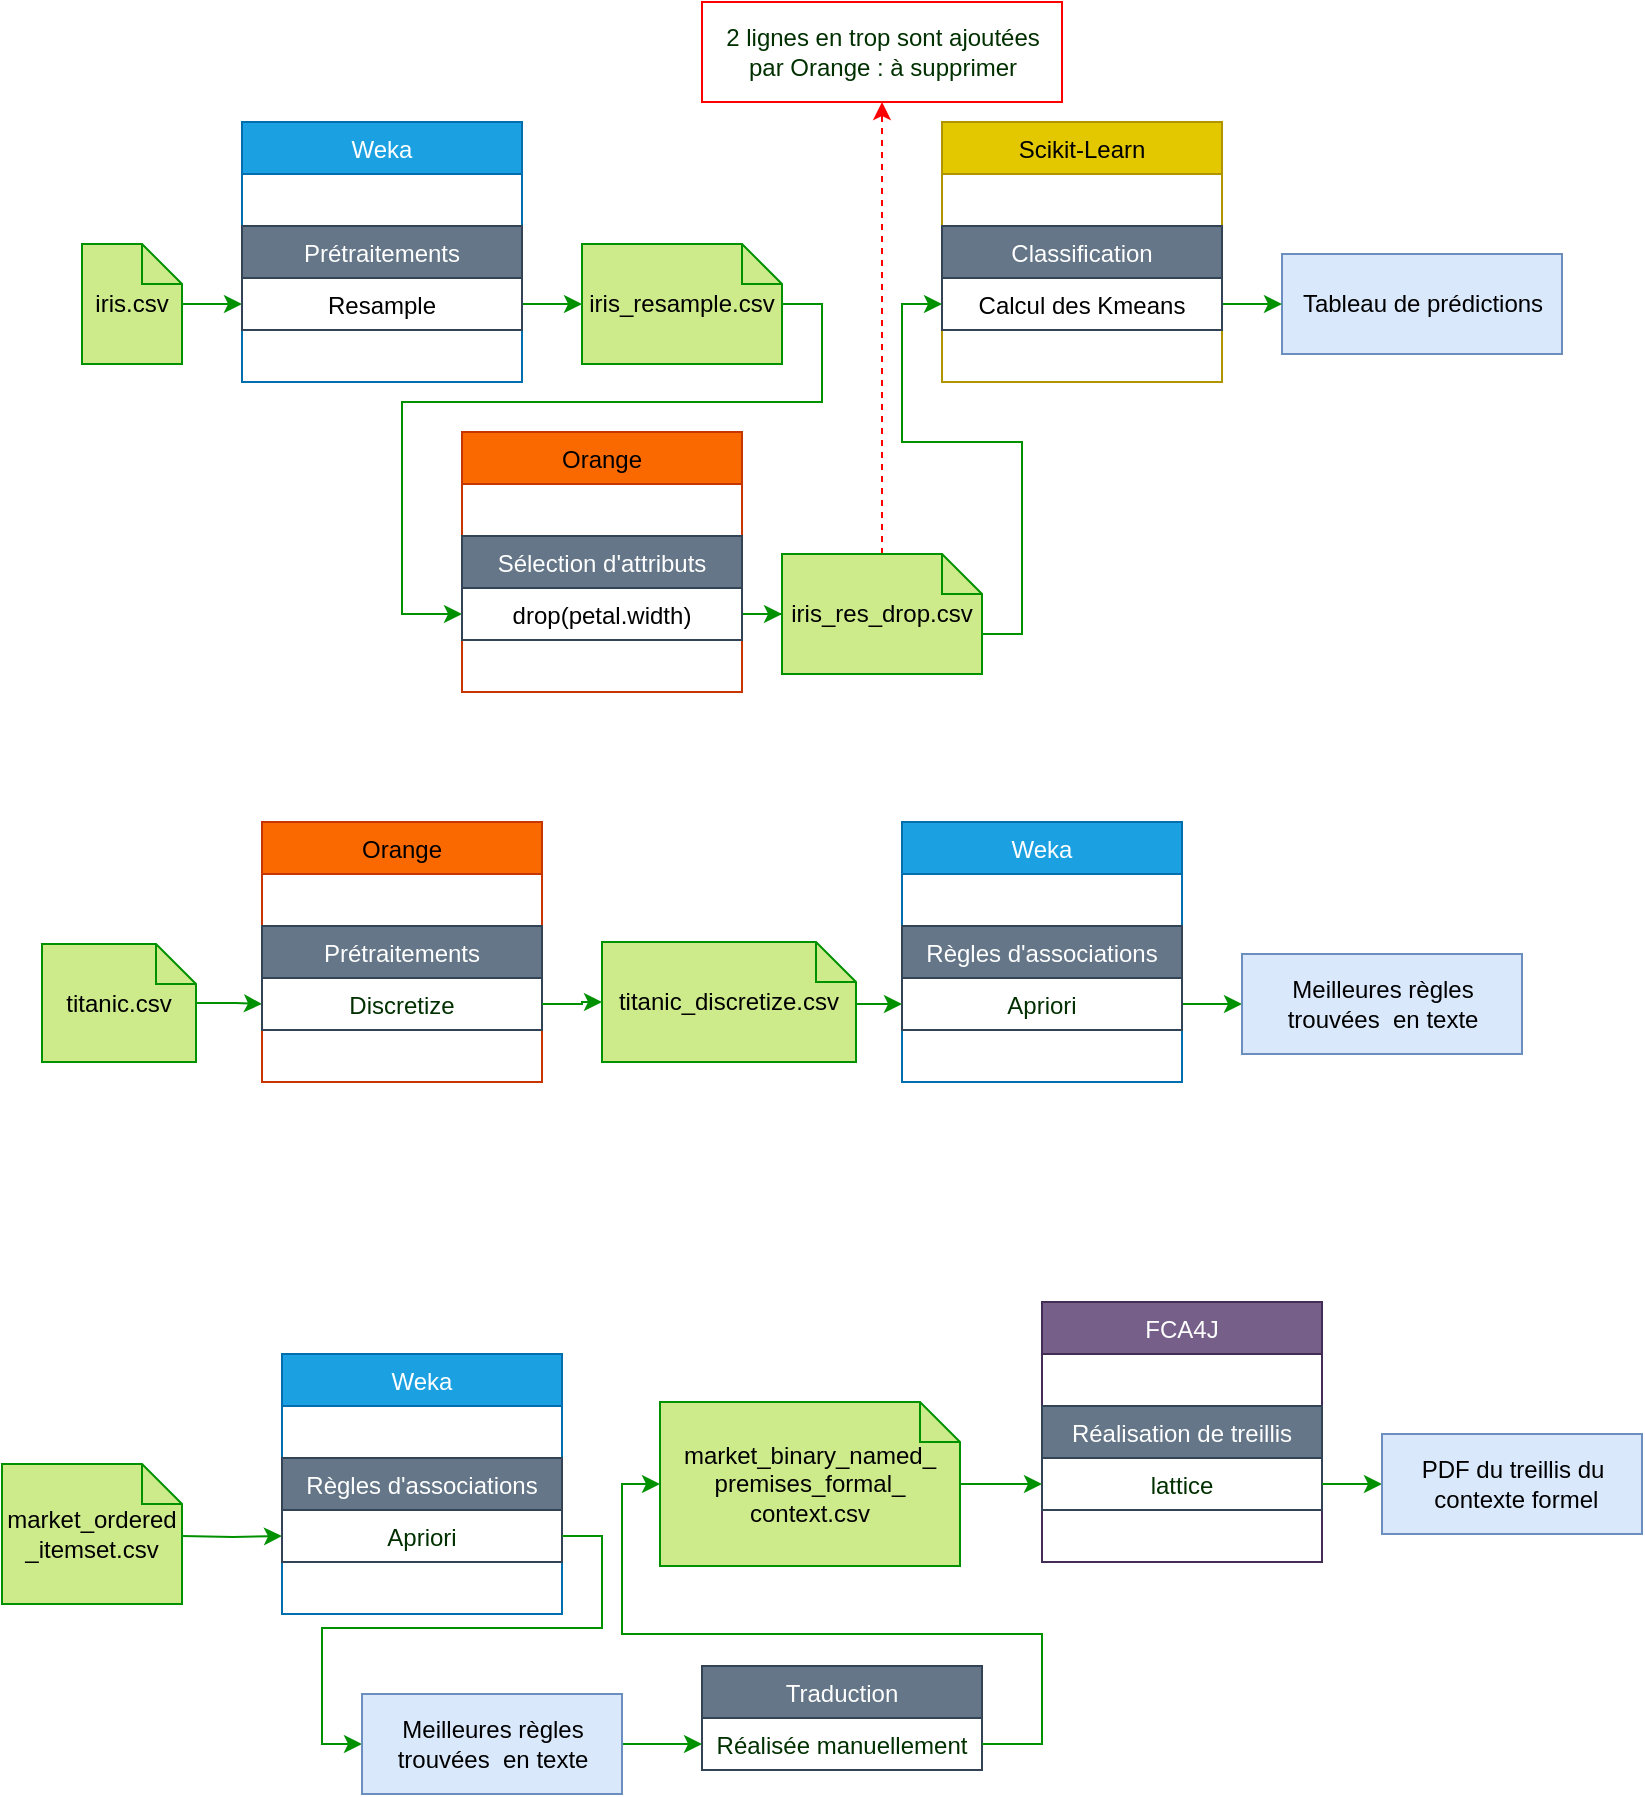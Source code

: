 <mxfile version="18.0.4" type="github" pages="2">
  <diagram id="TEH-tee45DtzhIemd7Sm" name="schéma chaines de traitements">
    <mxGraphModel dx="742" dy="443" grid="1" gridSize="10" guides="1" tooltips="1" connect="1" arrows="1" fold="1" page="1" pageScale="1" pageWidth="827" pageHeight="1169" math="0" shadow="0">
      <root>
        <mxCell id="0" />
        <mxCell id="1" parent="0" />
        <mxCell id="fqnQrnvz9RXQJ69IqJUL-40" style="edgeStyle=orthogonalEdgeStyle;rounded=0;orthogonalLoop=1;jettySize=auto;html=1;strokeColor=#009100;exitX=0;exitY=0;exitDx=50;exitDy=40;exitPerimeter=0;entryX=0;entryY=0.5;entryDx=0;entryDy=0;" parent="1" source="EBfaIOqDod-WrvutBr52-15" target="fqnQrnvz9RXQJ69IqJUL-18" edge="1">
          <mxGeometry relative="1" as="geometry">
            <mxPoint x="420" y="200" as="sourcePoint" />
            <mxPoint x="400" y="110" as="targetPoint" />
            <Array as="points">
              <mxPoint x="350" y="181" />
              <mxPoint x="420" y="181" />
              <mxPoint x="420" y="230" />
              <mxPoint x="210" y="230" />
              <mxPoint x="210" y="336" />
            </Array>
          </mxGeometry>
        </mxCell>
        <mxCell id="fqnQrnvz9RXQJ69IqJUL-41" style="edgeStyle=orthogonalEdgeStyle;rounded=0;orthogonalLoop=1;jettySize=auto;html=1;strokeColor=#009100;exitX=0;exitY=0;exitDx=100;exitDy=40;exitPerimeter=0;" parent="1" source="MLBpUoz8gYu61RC63qy8-2" target="fqnQrnvz9RXQJ69IqJUL-29" edge="1">
          <mxGeometry relative="1" as="geometry">
            <mxPoint x="690" y="181" as="sourcePoint" />
          </mxGeometry>
        </mxCell>
        <mxCell id="fqnQrnvz9RXQJ69IqJUL-42" value="Tableau de prédictions" style="html=1;strokeColor=#6c8ebf;fillColor=#dae8fc;" parent="1" vertex="1">
          <mxGeometry x="650" y="156" width="140" height="50" as="geometry" />
        </mxCell>
        <mxCell id="fqnQrnvz9RXQJ69IqJUL-43" style="edgeStyle=orthogonalEdgeStyle;rounded=0;orthogonalLoop=1;jettySize=auto;html=1;strokeColor=#009100;" parent="1" source="fqnQrnvz9RXQJ69IqJUL-29" target="fqnQrnvz9RXQJ69IqJUL-42" edge="1">
          <mxGeometry relative="1" as="geometry" />
        </mxCell>
        <mxCell id="fqnQrnvz9RXQJ69IqJUL-47" style="edgeStyle=orthogonalEdgeStyle;rounded=0;orthogonalLoop=1;jettySize=auto;html=1;fontColor=#003000;strokeColor=#009100;entryX=0;entryY=0.5;entryDx=0;entryDy=0;" parent="1" source="fqnQrnvz9RXQJ69IqJUL-34" target="MLBpUoz8gYu61RC63qy8-17" edge="1">
          <mxGeometry relative="1" as="geometry">
            <mxPoint x="670" y="530" as="targetPoint" />
          </mxGeometry>
        </mxCell>
        <mxCell id="fqnQrnvz9RXQJ69IqJUL-49" value="&lt;div&gt;2 lignes en trop sont ajoutées &lt;br&gt;&lt;/div&gt;&lt;div&gt;par Orange : à supprimer&lt;/div&gt;" style="html=1;fontColor=#003000;strokeColor=#FF0000;" parent="1" vertex="1">
          <mxGeometry x="360" y="30" width="180" height="50" as="geometry" />
        </mxCell>
        <mxCell id="fqnQrnvz9RXQJ69IqJUL-50" style="edgeStyle=orthogonalEdgeStyle;rounded=0;orthogonalLoop=1;jettySize=auto;html=1;entryX=0.5;entryY=1;entryDx=0;entryDy=0;fontColor=#003000;strokeColor=#FF0000;dashed=1;exitX=0.5;exitY=0;exitDx=0;exitDy=0;exitPerimeter=0;" parent="1" source="MLBpUoz8gYu61RC63qy8-2" target="fqnQrnvz9RXQJ69IqJUL-49" edge="1">
          <mxGeometry relative="1" as="geometry">
            <mxPoint x="750" y="249" as="sourcePoint" />
          </mxGeometry>
        </mxCell>
        <mxCell id="fqnQrnvz9RXQJ69IqJUL-52" style="edgeStyle=orthogonalEdgeStyle;rounded=0;orthogonalLoop=1;jettySize=auto;html=1;fontColor=#003000;strokeColor=#009100;entryX=0;entryY=0.5;entryDx=0;entryDy=0;entryPerimeter=0;" parent="1" source="fqnQrnvz9RXQJ69IqJUL-18" target="MLBpUoz8gYu61RC63qy8-2" edge="1">
          <mxGeometry relative="1" as="geometry">
            <mxPoint x="610" y="270" as="targetPoint" />
          </mxGeometry>
        </mxCell>
        <mxCell id="EBfaIOqDod-WrvutBr52-14" style="edgeStyle=orthogonalEdgeStyle;rounded=0;orthogonalLoop=1;jettySize=auto;html=1;entryX=0;entryY=0.5;entryDx=0;entryDy=0;strokeColor=#009100;" edge="1" parent="1" source="EBfaIOqDod-WrvutBr52-13" target="fqnQrnvz9RXQJ69IqJUL-6">
          <mxGeometry relative="1" as="geometry" />
        </mxCell>
        <mxCell id="EBfaIOqDod-WrvutBr52-13" value="&lt;div&gt;iris.csv&lt;/div&gt;" style="shape=note;size=20;whiteSpace=wrap;html=1;fillColor=#CDEB8B;strokeColor=#009100;" vertex="1" parent="1">
          <mxGeometry x="50" y="151" width="50" height="60" as="geometry" />
        </mxCell>
        <mxCell id="EBfaIOqDod-WrvutBr52-15" value="&lt;div&gt;iris_resample.csv&lt;/div&gt;" style="shape=note;size=20;whiteSpace=wrap;html=1;fillColor=#CDEB8B;strokeColor=#009100;" vertex="1" parent="1">
          <mxGeometry x="300" y="151" width="100" height="60" as="geometry" />
        </mxCell>
        <mxCell id="EBfaIOqDod-WrvutBr52-16" style="edgeStyle=orthogonalEdgeStyle;rounded=0;orthogonalLoop=1;jettySize=auto;html=1;entryX=0;entryY=0.5;entryDx=0;entryDy=0;entryPerimeter=0;strokeColor=#009100;" edge="1" parent="1" source="fqnQrnvz9RXQJ69IqJUL-6" target="EBfaIOqDod-WrvutBr52-15">
          <mxGeometry relative="1" as="geometry" />
        </mxCell>
        <mxCell id="MLBpUoz8gYu61RC63qy8-2" value="&lt;div&gt;iris_res_drop.csv&lt;/div&gt;" style="shape=note;size=20;whiteSpace=wrap;html=1;fillColor=#CDEB8B;strokeColor=#009100;" vertex="1" parent="1">
          <mxGeometry x="400" y="306" width="100" height="60" as="geometry" />
        </mxCell>
        <mxCell id="fqnQrnvz9RXQJ69IqJUL-5" value="Weka" style="swimlane;fontStyle=0;childLayout=stackLayout;horizontal=1;startSize=26;fillColor=#1ba1e2;horizontalStack=0;resizeParent=1;resizeParentMax=0;resizeLast=0;collapsible=1;marginBottom=0;strokeColor=#006EAF;fontColor=#ffffff;" parent="1" vertex="1">
          <mxGeometry x="130" y="90" width="140" height="130" as="geometry" />
        </mxCell>
        <mxCell id="fqnQrnvz9RXQJ69IqJUL-7" value=" " style="text;strokeColor=none;fillColor=none;align=left;verticalAlign=top;spacingLeft=4;spacingRight=4;overflow=hidden;rotatable=0;points=[[0,0.5],[1,0.5]];portConstraint=eastwest;" parent="fqnQrnvz9RXQJ69IqJUL-5" vertex="1">
          <mxGeometry y="26" width="140" height="26" as="geometry" />
        </mxCell>
        <mxCell id="fqnQrnvz9RXQJ69IqJUL-3" value="Prétraitements" style="swimlane;fontStyle=0;childLayout=stackLayout;horizontal=1;startSize=26;fillColor=#647687;horizontalStack=0;resizeParent=1;resizeParentMax=0;resizeLast=0;collapsible=1;marginBottom=0;strokeColor=#314354;fontColor=#ffffff;" parent="fqnQrnvz9RXQJ69IqJUL-5" vertex="1">
          <mxGeometry y="52" width="140" height="52" as="geometry" />
        </mxCell>
        <mxCell id="fqnQrnvz9RXQJ69IqJUL-6" value="Resample" style="text;strokeColor=none;fillColor=none;align=center;verticalAlign=top;spacingLeft=4;spacingRight=4;overflow=hidden;rotatable=0;points=[[0,0.5],[1,0.5]];portConstraint=eastwest;" parent="fqnQrnvz9RXQJ69IqJUL-3" vertex="1">
          <mxGeometry y="26" width="140" height="26" as="geometry" />
        </mxCell>
        <mxCell id="fqnQrnvz9RXQJ69IqJUL-4" value=" " style="text;strokeColor=none;fillColor=none;align=left;verticalAlign=top;spacingLeft=4;spacingRight=4;overflow=hidden;rotatable=0;points=[[0,0.5],[1,0.5]];portConstraint=eastwest;" parent="fqnQrnvz9RXQJ69IqJUL-5" vertex="1">
          <mxGeometry y="104" width="140" height="26" as="geometry" />
        </mxCell>
        <mxCell id="fqnQrnvz9RXQJ69IqJUL-17" value="Orange" style="swimlane;fontStyle=0;childLayout=stackLayout;horizontal=1;startSize=26;fillColor=#fa6800;horizontalStack=0;resizeParent=1;resizeParentMax=0;resizeLast=0;collapsible=1;marginBottom=0;strokeColor=#C73500;fontColor=#000000;" parent="1" vertex="1">
          <mxGeometry x="240" y="245" width="140" height="130" as="geometry" />
        </mxCell>
        <mxCell id="fqnQrnvz9RXQJ69IqJUL-21" value=" &#xa;" style="text;strokeColor=none;fillColor=none;align=left;verticalAlign=top;spacingLeft=4;spacingRight=4;overflow=hidden;rotatable=0;points=[[0,0.5],[1,0.5]];portConstraint=eastwest;" parent="fqnQrnvz9RXQJ69IqJUL-17" vertex="1">
          <mxGeometry y="26" width="140" height="26" as="geometry" />
        </mxCell>
        <mxCell id="fqnQrnvz9RXQJ69IqJUL-13" value="Sélection d&#39;attributs" style="swimlane;fontStyle=0;childLayout=stackLayout;horizontal=1;startSize=26;fillColor=#647687;horizontalStack=0;resizeParent=1;resizeParentMax=0;resizeLast=0;collapsible=1;marginBottom=0;strokeColor=#314354;fontColor=#ffffff;" parent="fqnQrnvz9RXQJ69IqJUL-17" vertex="1">
          <mxGeometry y="52" width="140" height="52" as="geometry" />
        </mxCell>
        <mxCell id="fqnQrnvz9RXQJ69IqJUL-18" value="drop(petal.width)" style="text;strokeColor=none;fillColor=none;align=center;verticalAlign=top;spacingLeft=4;spacingRight=4;overflow=hidden;rotatable=0;points=[[0,0.5],[1,0.5]];portConstraint=eastwest;" parent="fqnQrnvz9RXQJ69IqJUL-13" vertex="1">
          <mxGeometry y="26" width="140" height="26" as="geometry" />
        </mxCell>
        <mxCell id="fqnQrnvz9RXQJ69IqJUL-14" value=" " style="text;strokeColor=none;fillColor=none;align=left;verticalAlign=top;spacingLeft=4;spacingRight=4;overflow=hidden;rotatable=0;points=[[0,0.5],[1,0.5]];portConstraint=eastwest;" parent="fqnQrnvz9RXQJ69IqJUL-17" vertex="1">
          <mxGeometry y="104" width="140" height="26" as="geometry" />
        </mxCell>
        <mxCell id="MLBpUoz8gYu61RC63qy8-8" style="edgeStyle=orthogonalEdgeStyle;rounded=0;orthogonalLoop=1;jettySize=auto;html=1;entryX=0;entryY=0.5;entryDx=0;entryDy=0;strokeColor=#009100;" edge="1" parent="1" source="MLBpUoz8gYu61RC63qy8-6" target="MLBpUoz8gYu61RC63qy8-13">
          <mxGeometry relative="1" as="geometry">
            <mxPoint x="143" y="531" as="targetPoint" />
          </mxGeometry>
        </mxCell>
        <mxCell id="MLBpUoz8gYu61RC63qy8-6" value="&lt;div&gt;titanic.csv&lt;/div&gt;" style="shape=note;size=20;whiteSpace=wrap;html=1;fillColor=#CDEB8B;strokeColor=#009100;" vertex="1" parent="1">
          <mxGeometry x="30" y="501" width="77" height="59" as="geometry" />
        </mxCell>
        <mxCell id="fqnQrnvz9RXQJ69IqJUL-33" value="Weka" style="swimlane;fontStyle=0;childLayout=stackLayout;horizontal=1;startSize=26;fillColor=#1ba1e2;horizontalStack=0;resizeParent=1;resizeParentMax=0;resizeLast=0;collapsible=1;marginBottom=0;strokeColor=#006EAF;fontColor=#ffffff;" parent="1" vertex="1">
          <mxGeometry x="460" y="440" width="140" height="130" as="geometry" />
        </mxCell>
        <mxCell id="fqnQrnvz9RXQJ69IqJUL-37" value=" &#xa;" style="text;strokeColor=none;fillColor=none;align=left;verticalAlign=top;spacingLeft=4;spacingRight=4;overflow=hidden;rotatable=0;points=[[0,0.5],[1,0.5]];portConstraint=eastwest;" parent="fqnQrnvz9RXQJ69IqJUL-33" vertex="1">
          <mxGeometry y="26" width="140" height="26" as="geometry" />
        </mxCell>
        <mxCell id="fqnQrnvz9RXQJ69IqJUL-31" value="Règles d&#39;associations" style="swimlane;fontStyle=0;childLayout=stackLayout;horizontal=1;startSize=26;fillColor=#647687;horizontalStack=0;resizeParent=1;resizeParentMax=0;resizeLast=0;collapsible=1;marginBottom=0;strokeColor=#314354;fontColor=#ffffff;" parent="fqnQrnvz9RXQJ69IqJUL-33" vertex="1">
          <mxGeometry y="52" width="140" height="52" as="geometry" />
        </mxCell>
        <mxCell id="fqnQrnvz9RXQJ69IqJUL-34" value="Apriori" style="text;align=center;fontStyle=0;verticalAlign=middle;spacingLeft=3;spacingRight=3;strokeColor=none;rotatable=0;points=[[0,0.5],[1,0.5]];portConstraint=eastwest;fontColor=#003000;" parent="fqnQrnvz9RXQJ69IqJUL-31" vertex="1">
          <mxGeometry y="26" width="140" height="26" as="geometry" />
        </mxCell>
        <mxCell id="fqnQrnvz9RXQJ69IqJUL-32" value=" " style="text;strokeColor=none;fillColor=none;align=left;verticalAlign=top;spacingLeft=4;spacingRight=4;overflow=hidden;rotatable=0;points=[[0,0.5],[1,0.5]];portConstraint=eastwest;" parent="fqnQrnvz9RXQJ69IqJUL-33" vertex="1">
          <mxGeometry y="104" width="140" height="26" as="geometry" />
        </mxCell>
        <mxCell id="MLBpUoz8gYu61RC63qy8-9" style="edgeStyle=orthogonalEdgeStyle;rounded=0;orthogonalLoop=1;jettySize=auto;html=1;entryX=0;entryY=0.5;entryDx=0;entryDy=0;strokeColor=#009100;exitX=0;exitY=0;exitDx=77;exitDy=39.5;exitPerimeter=0;" edge="1" parent="1" source="MLBpUoz8gYu61RC63qy8-15" target="fqnQrnvz9RXQJ69IqJUL-34">
          <mxGeometry relative="1" as="geometry">
            <mxPoint x="280" y="531" as="sourcePoint" />
            <Array as="points">
              <mxPoint x="387" y="531" />
            </Array>
          </mxGeometry>
        </mxCell>
        <mxCell id="MLBpUoz8gYu61RC63qy8-10" value="Orange" style="swimlane;fontStyle=0;childLayout=stackLayout;horizontal=1;startSize=26;fillColor=#fa6800;horizontalStack=0;resizeParent=1;resizeParentMax=0;resizeLast=0;collapsible=1;marginBottom=0;strokeColor=#C73500;fontColor=#000000;" vertex="1" parent="1">
          <mxGeometry x="140" y="440" width="140" height="130" as="geometry" />
        </mxCell>
        <mxCell id="MLBpUoz8gYu61RC63qy8-11" value=" &#xa;" style="text;strokeColor=none;fillColor=none;align=left;verticalAlign=top;spacingLeft=4;spacingRight=4;overflow=hidden;rotatable=0;points=[[0,0.5],[1,0.5]];portConstraint=eastwest;" vertex="1" parent="MLBpUoz8gYu61RC63qy8-10">
          <mxGeometry y="26" width="140" height="26" as="geometry" />
        </mxCell>
        <mxCell id="MLBpUoz8gYu61RC63qy8-12" value="Prétraitements" style="swimlane;fontStyle=0;childLayout=stackLayout;horizontal=1;startSize=26;fillColor=#647687;horizontalStack=0;resizeParent=1;resizeParentMax=0;resizeLast=0;collapsible=1;marginBottom=0;strokeColor=#314354;fontColor=#ffffff;" vertex="1" parent="MLBpUoz8gYu61RC63qy8-10">
          <mxGeometry y="52" width="140" height="52" as="geometry" />
        </mxCell>
        <mxCell id="MLBpUoz8gYu61RC63qy8-13" value="Discretize" style="text;align=center;fontStyle=0;verticalAlign=middle;spacingLeft=3;spacingRight=3;strokeColor=none;rotatable=0;points=[[0,0.5],[1,0.5]];portConstraint=eastwest;fontColor=#003000;" vertex="1" parent="MLBpUoz8gYu61RC63qy8-12">
          <mxGeometry y="26" width="140" height="26" as="geometry" />
        </mxCell>
        <mxCell id="MLBpUoz8gYu61RC63qy8-14" value=" " style="text;strokeColor=none;fillColor=none;align=left;verticalAlign=top;spacingLeft=4;spacingRight=4;overflow=hidden;rotatable=0;points=[[0,0.5],[1,0.5]];portConstraint=eastwest;" vertex="1" parent="MLBpUoz8gYu61RC63qy8-10">
          <mxGeometry y="104" width="140" height="26" as="geometry" />
        </mxCell>
        <mxCell id="MLBpUoz8gYu61RC63qy8-15" value="&lt;div&gt;titanic_discretize.csv&lt;/div&gt;" style="shape=note;size=20;whiteSpace=wrap;html=1;fillColor=#CDEB8B;strokeColor=#009100;" vertex="1" parent="1">
          <mxGeometry x="310" y="500" width="127" height="60" as="geometry" />
        </mxCell>
        <mxCell id="MLBpUoz8gYu61RC63qy8-16" style="edgeStyle=orthogonalEdgeStyle;rounded=0;orthogonalLoop=1;jettySize=auto;html=1;entryX=0;entryY=0.5;entryDx=0;entryDy=0;entryPerimeter=0;strokeColor=#009100;" edge="1" parent="1" source="MLBpUoz8gYu61RC63qy8-13" target="MLBpUoz8gYu61RC63qy8-15">
          <mxGeometry relative="1" as="geometry" />
        </mxCell>
        <mxCell id="MLBpUoz8gYu61RC63qy8-17" value="&lt;div&gt;Meilleures règles &lt;br&gt;&lt;/div&gt;&lt;div&gt;trouvées&amp;nbsp; en texte&lt;/div&gt;" style="html=1;strokeColor=#6c8ebf;fillColor=#dae8fc;" vertex="1" parent="1">
          <mxGeometry x="630" y="506" width="140" height="50" as="geometry" />
        </mxCell>
        <mxCell id="fqnQrnvz9RXQJ69IqJUL-28" value="Scikit-Learn" style="swimlane;fontStyle=0;childLayout=stackLayout;horizontal=1;startSize=26;fillColor=#e3c800;horizontalStack=0;resizeParent=1;resizeParentMax=0;resizeLast=0;collapsible=1;marginBottom=0;strokeColor=#B09500;fontColor=#000000;" parent="1" vertex="1">
          <mxGeometry x="480" y="90" width="140" height="130" as="geometry" />
        </mxCell>
        <mxCell id="fqnQrnvz9RXQJ69IqJUL-30" value=" &#xa;" style="text;strokeColor=none;fillColor=none;align=left;verticalAlign=top;spacingLeft=4;spacingRight=4;overflow=hidden;rotatable=0;points=[[0,0.5],[1,0.5]];portConstraint=eastwest;" parent="fqnQrnvz9RXQJ69IqJUL-28" vertex="1">
          <mxGeometry y="26" width="140" height="26" as="geometry" />
        </mxCell>
        <mxCell id="fqnQrnvz9RXQJ69IqJUL-22" value="Classification" style="swimlane;fontStyle=0;childLayout=stackLayout;horizontal=1;startSize=26;fillColor=#647687;horizontalStack=0;resizeParent=1;resizeParentMax=0;resizeLast=0;collapsible=1;marginBottom=0;strokeColor=#314354;fontColor=#ffffff;" parent="fqnQrnvz9RXQJ69IqJUL-28" vertex="1">
          <mxGeometry y="52" width="140" height="52" as="geometry" />
        </mxCell>
        <mxCell id="fqnQrnvz9RXQJ69IqJUL-29" value="Calcul des Kmeans" style="text;strokeColor=none;fillColor=none;align=center;verticalAlign=top;spacingLeft=4;spacingRight=4;overflow=hidden;rotatable=0;points=[[0,0.5],[1,0.5]];portConstraint=eastwest;" parent="fqnQrnvz9RXQJ69IqJUL-22" vertex="1">
          <mxGeometry y="26" width="140" height="26" as="geometry" />
        </mxCell>
        <mxCell id="fqnQrnvz9RXQJ69IqJUL-23" value=" " style="text;strokeColor=none;fillColor=none;align=left;verticalAlign=top;spacingLeft=4;spacingRight=4;overflow=hidden;rotatable=0;points=[[0,0.5],[1,0.5]];portConstraint=eastwest;" parent="fqnQrnvz9RXQJ69IqJUL-28" vertex="1">
          <mxGeometry y="104" width="140" height="26" as="geometry" />
        </mxCell>
        <mxCell id="MLBpUoz8gYu61RC63qy8-24" style="edgeStyle=orthogonalEdgeStyle;rounded=0;orthogonalLoop=1;jettySize=auto;html=1;entryX=0;entryY=0.5;entryDx=0;entryDy=0;strokeColor=#009100;" edge="1" parent="1" target="MLBpUoz8gYu61RC63qy8-22">
          <mxGeometry relative="1" as="geometry">
            <mxPoint x="100.0" y="797" as="sourcePoint" />
          </mxGeometry>
        </mxCell>
        <mxCell id="MLBpUoz8gYu61RC63qy8-18" value="&lt;div&gt;market_ordered&lt;/div&gt;&lt;div&gt;_itemset.csv&lt;/div&gt;" style="shape=note;size=20;whiteSpace=wrap;html=1;fillColor=#CDEB8B;strokeColor=#009100;" vertex="1" parent="1">
          <mxGeometry x="10" y="761" width="90" height="70" as="geometry" />
        </mxCell>
        <mxCell id="MLBpUoz8gYu61RC63qy8-19" value="Weka" style="swimlane;fontStyle=0;childLayout=stackLayout;horizontal=1;startSize=26;fillColor=#1ba1e2;horizontalStack=0;resizeParent=1;resizeParentMax=0;resizeLast=0;collapsible=1;marginBottom=0;strokeColor=#006EAF;fontColor=#ffffff;" vertex="1" parent="1">
          <mxGeometry x="150" y="706" width="140" height="130" as="geometry" />
        </mxCell>
        <mxCell id="MLBpUoz8gYu61RC63qy8-20" value=" &#xa;" style="text;strokeColor=none;fillColor=none;align=left;verticalAlign=top;spacingLeft=4;spacingRight=4;overflow=hidden;rotatable=0;points=[[0,0.5],[1,0.5]];portConstraint=eastwest;" vertex="1" parent="MLBpUoz8gYu61RC63qy8-19">
          <mxGeometry y="26" width="140" height="26" as="geometry" />
        </mxCell>
        <mxCell id="MLBpUoz8gYu61RC63qy8-21" value="Règles d&#39;associations" style="swimlane;fontStyle=0;childLayout=stackLayout;horizontal=1;startSize=26;fillColor=#647687;horizontalStack=0;resizeParent=1;resizeParentMax=0;resizeLast=0;collapsible=1;marginBottom=0;strokeColor=#314354;fontColor=#ffffff;" vertex="1" parent="MLBpUoz8gYu61RC63qy8-19">
          <mxGeometry y="52" width="140" height="52" as="geometry" />
        </mxCell>
        <mxCell id="MLBpUoz8gYu61RC63qy8-22" value="Apriori" style="text;align=center;fontStyle=0;verticalAlign=middle;spacingLeft=3;spacingRight=3;strokeColor=none;rotatable=0;points=[[0,0.5],[1,0.5]];portConstraint=eastwest;fontColor=#003000;" vertex="1" parent="MLBpUoz8gYu61RC63qy8-21">
          <mxGeometry y="26" width="140" height="26" as="geometry" />
        </mxCell>
        <mxCell id="MLBpUoz8gYu61RC63qy8-23" value=" " style="text;strokeColor=none;fillColor=none;align=left;verticalAlign=top;spacingLeft=4;spacingRight=4;overflow=hidden;rotatable=0;points=[[0,0.5],[1,0.5]];portConstraint=eastwest;" vertex="1" parent="MLBpUoz8gYu61RC63qy8-19">
          <mxGeometry y="104" width="140" height="26" as="geometry" />
        </mxCell>
        <mxCell id="MLBpUoz8gYu61RC63qy8-25" style="edgeStyle=orthogonalEdgeStyle;rounded=0;orthogonalLoop=1;jettySize=auto;html=1;strokeColor=#009100;entryX=0;entryY=0.5;entryDx=0;entryDy=0;" edge="1" parent="1" source="MLBpUoz8gYu61RC63qy8-22" target="9nN5M9agG7cHYHVVfrXp-1">
          <mxGeometry relative="1" as="geometry">
            <mxPoint x="370" y="791" as="targetPoint" />
          </mxGeometry>
        </mxCell>
        <mxCell id="9nN5M9agG7cHYHVVfrXp-3" style="edgeStyle=orthogonalEdgeStyle;rounded=0;orthogonalLoop=1;jettySize=auto;html=1;strokeColor=#009100;entryX=0;entryY=0.5;entryDx=0;entryDy=0;" edge="1" parent="1" source="9nN5M9agG7cHYHVVfrXp-1" target="9nN5M9agG7cHYHVVfrXp-9">
          <mxGeometry relative="1" as="geometry">
            <mxPoint x="500" y="797" as="targetPoint" />
          </mxGeometry>
        </mxCell>
        <mxCell id="9nN5M9agG7cHYHVVfrXp-1" value="&lt;div&gt;Meilleures règles &lt;br&gt;&lt;/div&gt;&lt;div&gt;trouvées&amp;nbsp; en texte&lt;/div&gt;" style="html=1;strokeColor=#6c8ebf;fillColor=#dae8fc;" vertex="1" parent="1">
          <mxGeometry x="190" y="876" width="130" height="50" as="geometry" />
        </mxCell>
        <mxCell id="9nN5M9agG7cHYHVVfrXp-8" value="Traduction" style="swimlane;fontStyle=0;childLayout=stackLayout;horizontal=1;startSize=26;fillColor=#647687;horizontalStack=0;resizeParent=1;resizeParentMax=0;resizeLast=0;collapsible=1;marginBottom=0;strokeColor=#314354;fontColor=#ffffff;" vertex="1" parent="1">
          <mxGeometry x="360" y="862" width="140" height="52" as="geometry" />
        </mxCell>
        <mxCell id="9nN5M9agG7cHYHVVfrXp-9" value="Réalisée manuellement" style="text;align=center;fontStyle=0;verticalAlign=middle;spacingLeft=3;spacingRight=3;strokeColor=none;rotatable=0;points=[[0,0.5],[1,0.5]];portConstraint=eastwest;fontColor=#003000;" vertex="1" parent="9nN5M9agG7cHYHVVfrXp-8">
          <mxGeometry y="26" width="140" height="26" as="geometry" />
        </mxCell>
        <mxCell id="9nN5M9agG7cHYHVVfrXp-11" value="FCA4J" style="swimlane;fontStyle=0;childLayout=stackLayout;horizontal=1;startSize=26;fillColor=#76608a;horizontalStack=0;resizeParent=1;resizeParentMax=0;resizeLast=0;collapsible=1;marginBottom=0;strokeColor=#432D57;fontColor=#ffffff;" vertex="1" parent="1">
          <mxGeometry x="530" y="680" width="140" height="130" as="geometry" />
        </mxCell>
        <mxCell id="9nN5M9agG7cHYHVVfrXp-12" value=" &#xa;" style="text;strokeColor=none;fillColor=none;align=left;verticalAlign=top;spacingLeft=4;spacingRight=4;overflow=hidden;rotatable=0;points=[[0,0.5],[1,0.5]];portConstraint=eastwest;" vertex="1" parent="9nN5M9agG7cHYHVVfrXp-11">
          <mxGeometry y="26" width="140" height="26" as="geometry" />
        </mxCell>
        <mxCell id="9nN5M9agG7cHYHVVfrXp-13" value="Réalisation de treillis" style="swimlane;fontStyle=0;childLayout=stackLayout;horizontal=1;startSize=26;fillColor=#647687;horizontalStack=0;resizeParent=1;resizeParentMax=0;resizeLast=0;collapsible=1;marginBottom=0;strokeColor=#314354;fontColor=#ffffff;" vertex="1" parent="9nN5M9agG7cHYHVVfrXp-11">
          <mxGeometry y="52" width="140" height="52" as="geometry" />
        </mxCell>
        <mxCell id="9nN5M9agG7cHYHVVfrXp-14" value="lattice" style="text;align=center;fontStyle=0;verticalAlign=middle;spacingLeft=3;spacingRight=3;strokeColor=none;rotatable=0;points=[[0,0.5],[1,0.5]];portConstraint=eastwest;fontColor=#003000;" vertex="1" parent="9nN5M9agG7cHYHVVfrXp-13">
          <mxGeometry y="26" width="140" height="26" as="geometry" />
        </mxCell>
        <mxCell id="9nN5M9agG7cHYHVVfrXp-15" value=" " style="text;strokeColor=none;fillColor=none;align=left;verticalAlign=top;spacingLeft=4;spacingRight=4;overflow=hidden;rotatable=0;points=[[0,0.5],[1,0.5]];portConstraint=eastwest;" vertex="1" parent="9nN5M9agG7cHYHVVfrXp-11">
          <mxGeometry y="104" width="140" height="26" as="geometry" />
        </mxCell>
        <mxCell id="9nN5M9agG7cHYHVVfrXp-18" style="edgeStyle=orthogonalEdgeStyle;rounded=0;orthogonalLoop=1;jettySize=auto;html=1;entryX=0;entryY=0.5;entryDx=0;entryDy=0;strokeColor=#009100;" edge="1" parent="1" source="9nN5M9agG7cHYHVVfrXp-16" target="9nN5M9agG7cHYHVVfrXp-14">
          <mxGeometry relative="1" as="geometry" />
        </mxCell>
        <mxCell id="9nN5M9agG7cHYHVVfrXp-16" value="&lt;div&gt;market_binary_named_&lt;/div&gt;&lt;div&gt;premises_formal_&lt;/div&gt;&lt;div&gt;context.csv&lt;/div&gt;" style="shape=note;size=20;whiteSpace=wrap;html=1;fillColor=#CDEB8B;strokeColor=#009100;" vertex="1" parent="1">
          <mxGeometry x="339" y="730" width="150" height="82" as="geometry" />
        </mxCell>
        <mxCell id="9nN5M9agG7cHYHVVfrXp-17" style="edgeStyle=orthogonalEdgeStyle;rounded=0;orthogonalLoop=1;jettySize=auto;html=1;entryX=0;entryY=0.5;entryDx=0;entryDy=0;entryPerimeter=0;strokeColor=#009100;" edge="1" parent="1" source="9nN5M9agG7cHYHVVfrXp-9" target="9nN5M9agG7cHYHVVfrXp-16">
          <mxGeometry relative="1" as="geometry">
            <Array as="points">
              <mxPoint x="530" y="901" />
              <mxPoint x="530" y="846" />
              <mxPoint x="320" y="846" />
              <mxPoint x="320" y="771" />
            </Array>
          </mxGeometry>
        </mxCell>
        <mxCell id="9nN5M9agG7cHYHVVfrXp-19" style="edgeStyle=orthogonalEdgeStyle;rounded=0;orthogonalLoop=1;jettySize=auto;html=1;strokeColor=#009100;entryX=0;entryY=0.5;entryDx=0;entryDy=0;" edge="1" parent="1" source="9nN5M9agG7cHYHVVfrXp-14" target="9nN5M9agG7cHYHVVfrXp-20">
          <mxGeometry relative="1" as="geometry">
            <mxPoint x="700" y="771" as="targetPoint" />
          </mxGeometry>
        </mxCell>
        <mxCell id="9nN5M9agG7cHYHVVfrXp-20" value="&lt;div&gt;PDF du treillis du&lt;/div&gt;&lt;div&gt;&amp;nbsp;contexte formel&lt;br&gt;&lt;/div&gt;" style="html=1;strokeColor=#6c8ebf;fillColor=#dae8fc;" vertex="1" parent="1">
          <mxGeometry x="700" y="746" width="130" height="50" as="geometry" />
        </mxCell>
      </root>
    </mxGraphModel>
  </diagram>
  <diagram id="2OIfBOYB064VUCYHGb0N" name="Page-2">
    <mxGraphModel dx="482" dy="326" grid="1" gridSize="10" guides="1" tooltips="1" connect="1" arrows="1" fold="1" page="1" pageScale="1" pageWidth="827" pageHeight="1169" math="0" shadow="0">
      <root>
        <mxCell id="0" />
        <mxCell id="1" parent="0" />
      </root>
    </mxGraphModel>
  </diagram>
</mxfile>
